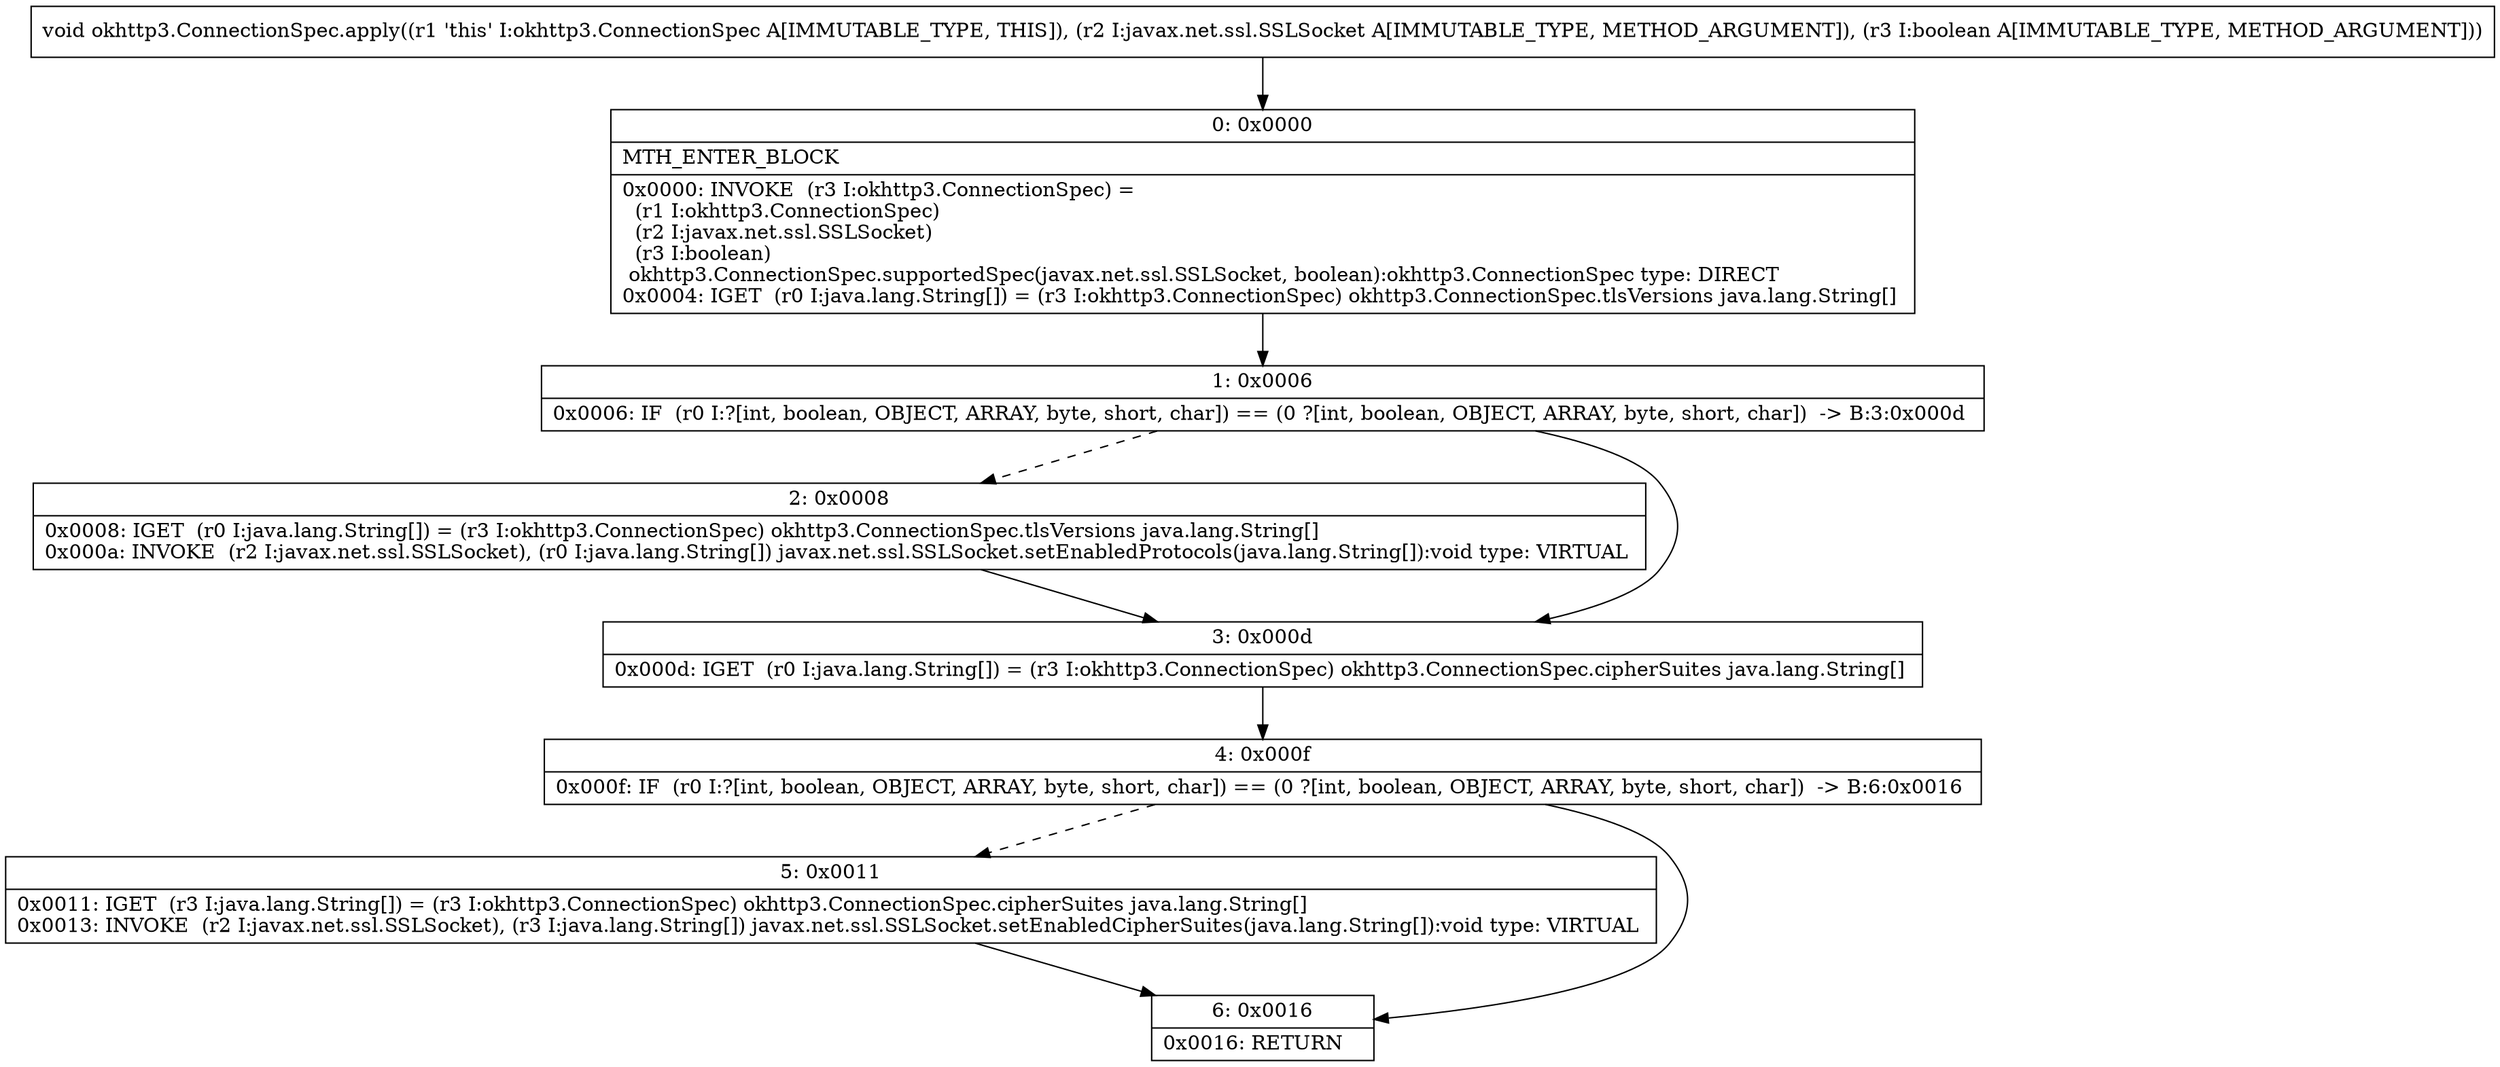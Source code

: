 digraph "CFG forokhttp3.ConnectionSpec.apply(Ljavax\/net\/ssl\/SSLSocket;Z)V" {
Node_0 [shape=record,label="{0\:\ 0x0000|MTH_ENTER_BLOCK\l|0x0000: INVOKE  (r3 I:okhttp3.ConnectionSpec) = \l  (r1 I:okhttp3.ConnectionSpec)\l  (r2 I:javax.net.ssl.SSLSocket)\l  (r3 I:boolean)\l okhttp3.ConnectionSpec.supportedSpec(javax.net.ssl.SSLSocket, boolean):okhttp3.ConnectionSpec type: DIRECT \l0x0004: IGET  (r0 I:java.lang.String[]) = (r3 I:okhttp3.ConnectionSpec) okhttp3.ConnectionSpec.tlsVersions java.lang.String[] \l}"];
Node_1 [shape=record,label="{1\:\ 0x0006|0x0006: IF  (r0 I:?[int, boolean, OBJECT, ARRAY, byte, short, char]) == (0 ?[int, boolean, OBJECT, ARRAY, byte, short, char])  \-\> B:3:0x000d \l}"];
Node_2 [shape=record,label="{2\:\ 0x0008|0x0008: IGET  (r0 I:java.lang.String[]) = (r3 I:okhttp3.ConnectionSpec) okhttp3.ConnectionSpec.tlsVersions java.lang.String[] \l0x000a: INVOKE  (r2 I:javax.net.ssl.SSLSocket), (r0 I:java.lang.String[]) javax.net.ssl.SSLSocket.setEnabledProtocols(java.lang.String[]):void type: VIRTUAL \l}"];
Node_3 [shape=record,label="{3\:\ 0x000d|0x000d: IGET  (r0 I:java.lang.String[]) = (r3 I:okhttp3.ConnectionSpec) okhttp3.ConnectionSpec.cipherSuites java.lang.String[] \l}"];
Node_4 [shape=record,label="{4\:\ 0x000f|0x000f: IF  (r0 I:?[int, boolean, OBJECT, ARRAY, byte, short, char]) == (0 ?[int, boolean, OBJECT, ARRAY, byte, short, char])  \-\> B:6:0x0016 \l}"];
Node_5 [shape=record,label="{5\:\ 0x0011|0x0011: IGET  (r3 I:java.lang.String[]) = (r3 I:okhttp3.ConnectionSpec) okhttp3.ConnectionSpec.cipherSuites java.lang.String[] \l0x0013: INVOKE  (r2 I:javax.net.ssl.SSLSocket), (r3 I:java.lang.String[]) javax.net.ssl.SSLSocket.setEnabledCipherSuites(java.lang.String[]):void type: VIRTUAL \l}"];
Node_6 [shape=record,label="{6\:\ 0x0016|0x0016: RETURN   \l}"];
MethodNode[shape=record,label="{void okhttp3.ConnectionSpec.apply((r1 'this' I:okhttp3.ConnectionSpec A[IMMUTABLE_TYPE, THIS]), (r2 I:javax.net.ssl.SSLSocket A[IMMUTABLE_TYPE, METHOD_ARGUMENT]), (r3 I:boolean A[IMMUTABLE_TYPE, METHOD_ARGUMENT])) }"];
MethodNode -> Node_0;
Node_0 -> Node_1;
Node_1 -> Node_2[style=dashed];
Node_1 -> Node_3;
Node_2 -> Node_3;
Node_3 -> Node_4;
Node_4 -> Node_5[style=dashed];
Node_4 -> Node_6;
Node_5 -> Node_6;
}

